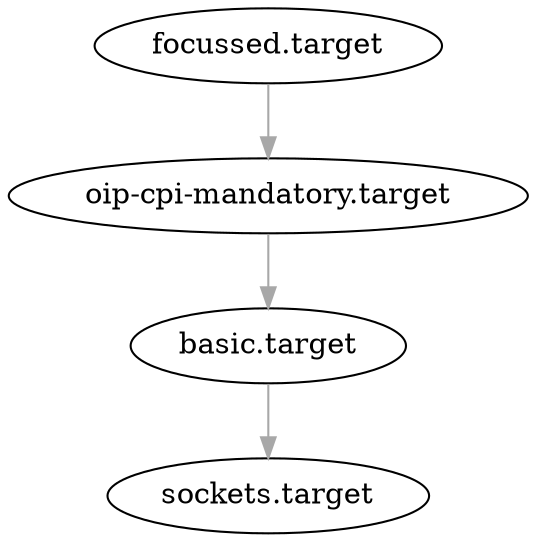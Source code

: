digraph G{
    "focussed.target"->"oip-cpi-mandatory.target" [color="grey66"];
    "basic.target"->"sockets.target" [color="grey66"];
    "oip-cpi-mandatory.target"->"basic.target" [color="grey66"];
}

